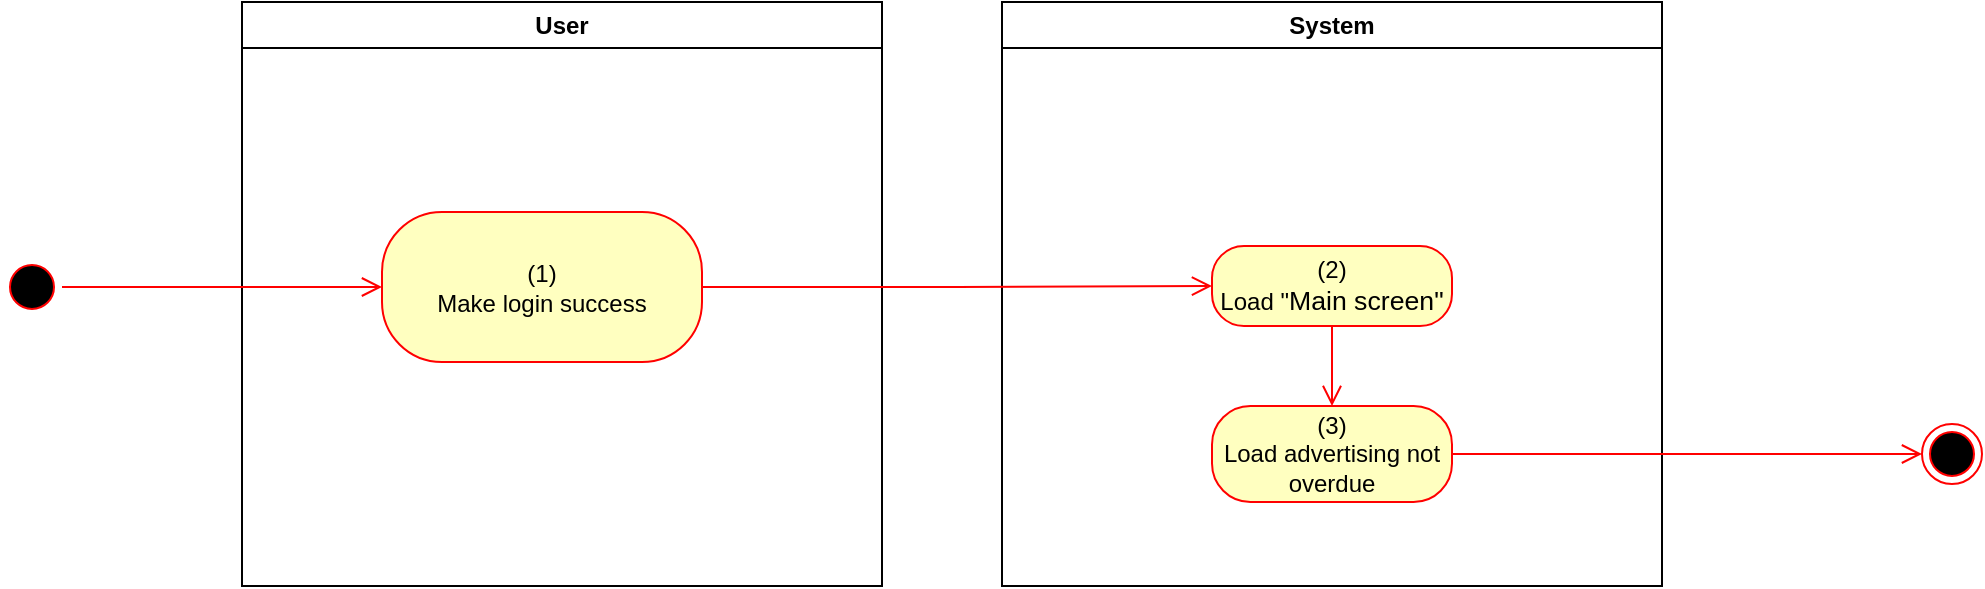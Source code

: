 <mxfile version="15.4.0" type="device"><diagram id="t3uu21Zog75SFYh8o0ld" name="Page-1"><mxGraphModel dx="749" dy="556" grid="1" gridSize="10" guides="1" tooltips="1" connect="1" arrows="1" fold="1" page="1" pageScale="1" pageWidth="850" pageHeight="1100" math="0" shadow="0"><root><mxCell id="0"/><mxCell id="1" parent="0"/><mxCell id="dEnzvnheHH8pxrycMkZy-1" value="User" style="swimlane;whiteSpace=wrap" vertex="1" parent="1"><mxGeometry x="140" y="128" width="320" height="292" as="geometry"><mxRectangle x="120" y="128" width="60" height="23" as="alternateBounds"/></mxGeometry></mxCell><mxCell id="dEnzvnheHH8pxrycMkZy-2" value="&lt;span&gt;(1)&lt;/span&gt;&lt;br style=&quot;padding: 0px ; margin: 0px&quot;&gt;Make login success" style="rounded=1;whiteSpace=wrap;html=1;arcSize=40;fontColor=#000000;fillColor=#ffffc0;strokeColor=#ff0000;" vertex="1" parent="dEnzvnheHH8pxrycMkZy-1"><mxGeometry x="70" y="105" width="160" height="75" as="geometry"/></mxCell><mxCell id="dEnzvnheHH8pxrycMkZy-3" value="System" style="swimlane;whiteSpace=wrap;startSize=23;" vertex="1" parent="1"><mxGeometry x="520" y="128" width="330" height="292" as="geometry"/></mxCell><mxCell id="dEnzvnheHH8pxrycMkZy-4" value="(2)&lt;br&gt;Load &quot;&lt;span lang=&quot;EN-GB&quot; style=&quot;font-size: 10.0pt ; line-height: 107% ; font-family: &amp;#34;arial&amp;#34; , sans-serif&quot;&gt;Main screen&lt;/span&gt;&lt;font face=&quot;arial, sans-serif&quot;&gt;&lt;span style=&quot;font-size: 13.333px&quot;&gt;&quot;&lt;/span&gt;&lt;/font&gt;" style="rounded=1;whiteSpace=wrap;html=1;arcSize=40;fontColor=#000000;fillColor=#ffffc0;strokeColor=#ff0000;" vertex="1" parent="dEnzvnheHH8pxrycMkZy-3"><mxGeometry x="105" y="122" width="120" height="40" as="geometry"/></mxCell><mxCell id="dEnzvnheHH8pxrycMkZy-10" value="(3)&lt;br&gt;Load advertising not overdue" style="rounded=1;whiteSpace=wrap;html=1;arcSize=40;fontColor=#000000;fillColor=#ffffc0;strokeColor=#ff0000;" vertex="1" parent="dEnzvnheHH8pxrycMkZy-3"><mxGeometry x="105" y="202" width="120" height="48" as="geometry"/></mxCell><mxCell id="dEnzvnheHH8pxrycMkZy-9" value="" style="edgeStyle=orthogonalEdgeStyle;html=1;verticalAlign=bottom;endArrow=open;endSize=8;strokeColor=#ff0000;rounded=0;exitX=0.5;exitY=1;exitDx=0;exitDy=0;" edge="1" parent="dEnzvnheHH8pxrycMkZy-3" source="dEnzvnheHH8pxrycMkZy-4" target="dEnzvnheHH8pxrycMkZy-10"><mxGeometry relative="1" as="geometry"><mxPoint x="300" y="632" as="targetPoint"/><mxPoint x="330" y="657" as="sourcePoint"/><Array as="points"><mxPoint x="165" y="172"/><mxPoint x="165" y="172"/></Array></mxGeometry></mxCell><mxCell id="dEnzvnheHH8pxrycMkZy-5" value="" style="ellipse;html=1;shape=startState;fillColor=#000000;strokeColor=#ff0000;" vertex="1" parent="1"><mxGeometry x="20" y="255.5" width="30" height="30" as="geometry"/></mxCell><mxCell id="dEnzvnheHH8pxrycMkZy-6" value="" style="edgeStyle=orthogonalEdgeStyle;html=1;verticalAlign=bottom;endArrow=open;endSize=8;strokeColor=#ff0000;rounded=0;entryX=0;entryY=0.5;entryDx=0;entryDy=0;" edge="1" parent="1" source="dEnzvnheHH8pxrycMkZy-5" target="dEnzvnheHH8pxrycMkZy-2"><mxGeometry relative="1" as="geometry"><mxPoint x="200" y="253" as="targetPoint"/></mxGeometry></mxCell><mxCell id="dEnzvnheHH8pxrycMkZy-7" value="" style="edgeStyle=orthogonalEdgeStyle;html=1;verticalAlign=bottom;endArrow=open;endSize=8;strokeColor=#ff0000;rounded=0;entryX=0;entryY=0.5;entryDx=0;entryDy=0;" edge="1" parent="1" source="dEnzvnheHH8pxrycMkZy-2" target="dEnzvnheHH8pxrycMkZy-4"><mxGeometry relative="1" as="geometry"><mxPoint x="600" y="271" as="targetPoint"/></mxGeometry></mxCell><mxCell id="dEnzvnheHH8pxrycMkZy-8" value="" style="ellipse;html=1;shape=endState;fillColor=#000000;strokeColor=#ff0000;" vertex="1" parent="1"><mxGeometry x="980" y="339" width="30" height="30" as="geometry"/></mxCell><mxCell id="dEnzvnheHH8pxrycMkZy-11" value="" style="edgeStyle=orthogonalEdgeStyle;html=1;verticalAlign=bottom;endArrow=open;endSize=8;strokeColor=#ff0000;rounded=0;entryX=0;entryY=0.5;entryDx=0;entryDy=0;" edge="1" source="dEnzvnheHH8pxrycMkZy-10" parent="1" target="dEnzvnheHH8pxrycMkZy-8"><mxGeometry relative="1" as="geometry"><mxPoint x="685" y="430" as="targetPoint"/></mxGeometry></mxCell></root></mxGraphModel></diagram></mxfile>